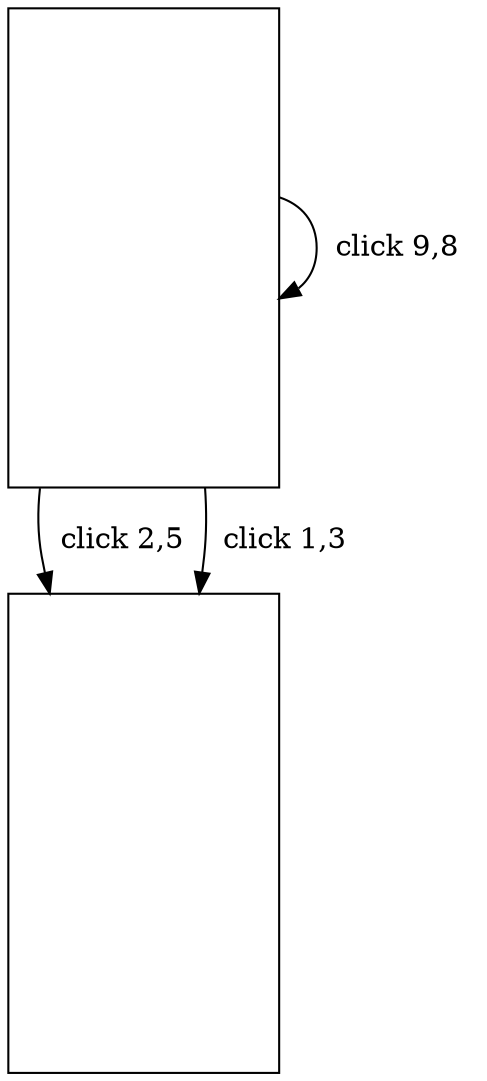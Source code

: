digraph activity_0{
imagepath="C:\Users\Roger\Desktop\AndroidCrawler\AndroidCrawler\gui_pages\test";
state_0[label="",shape=box,fixedsize=true,width=1.8,height=3.2,image="0.png",URL="0.png"];
state_1[label="",shape=box,fixedsize=true,width=1.8,height=3.2,image="1.png",URL="1.png"];
state_0 -> state_0 [label = "  click 9,8  "];
state_0 -> state_1 [label = "  click 2,5  "];
state_0 -> state_1 [label = "  click 1,3  "];
}
